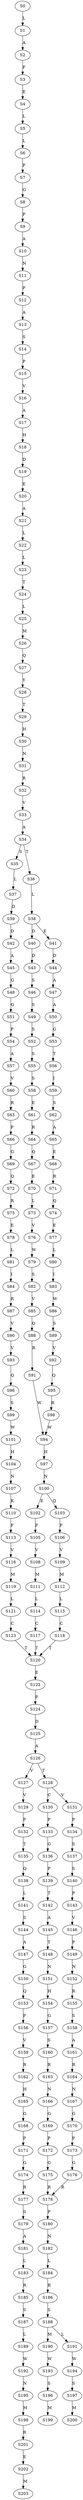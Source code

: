 strict digraph  {
	S0 -> S1 [ label = L ];
	S1 -> S2 [ label = A ];
	S2 -> S3 [ label = F ];
	S3 -> S4 [ label = E ];
	S4 -> S5 [ label = L ];
	S5 -> S6 [ label = L ];
	S6 -> S7 [ label = P ];
	S7 -> S8 [ label = G ];
	S8 -> S9 [ label = P ];
	S9 -> S10 [ label = A ];
	S10 -> S11 [ label = N ];
	S11 -> S12 [ label = P ];
	S12 -> S13 [ label = A ];
	S13 -> S14 [ label = S ];
	S14 -> S15 [ label = P ];
	S15 -> S16 [ label = V ];
	S16 -> S17 [ label = A ];
	S17 -> S18 [ label = H ];
	S18 -> S19 [ label = D ];
	S19 -> S20 [ label = E ];
	S20 -> S21 [ label = A ];
	S21 -> S22 [ label = L ];
	S22 -> S23 [ label = L ];
	S23 -> S24 [ label = T ];
	S24 -> S25 [ label = L ];
	S25 -> S26 [ label = M ];
	S26 -> S27 [ label = Q ];
	S27 -> S28 [ label = Y ];
	S28 -> S29 [ label = T ];
	S29 -> S30 [ label = H ];
	S30 -> S31 [ label = N ];
	S31 -> S32 [ label = R ];
	S32 -> S33 [ label = V ];
	S33 -> S34 [ label = A ];
	S34 -> S35 [ label = S ];
	S34 -> S36 [ label = T ];
	S35 -> S37 [ label = L ];
	S36 -> S38 [ label = L ];
	S37 -> S39 [ label = D ];
	S38 -> S40 [ label = D ];
	S38 -> S41 [ label = E ];
	S39 -> S42 [ label = D ];
	S40 -> S43 [ label = D ];
	S41 -> S44 [ label = D ];
	S42 -> S45 [ label = A ];
	S43 -> S46 [ label = S ];
	S44 -> S47 [ label = A ];
	S45 -> S48 [ label = G ];
	S46 -> S49 [ label = S ];
	S47 -> S50 [ label = A ];
	S48 -> S51 [ label = G ];
	S49 -> S52 [ label = S ];
	S50 -> S53 [ label = G ];
	S51 -> S54 [ label = P ];
	S52 -> S55 [ label = S ];
	S53 -> S56 [ label = T ];
	S54 -> S57 [ label = A ];
	S55 -> S58 [ label = S ];
	S56 -> S59 [ label = I ];
	S57 -> S60 [ label = V ];
	S58 -> S61 [ label = E ];
	S59 -> S62 [ label = S ];
	S60 -> S63 [ label = R ];
	S61 -> S64 [ label = R ];
	S62 -> S65 [ label = A ];
	S63 -> S66 [ label = P ];
	S64 -> S67 [ label = Q ];
	S65 -> S68 [ label = E ];
	S66 -> S69 [ label = G ];
	S67 -> S70 [ label = E ];
	S68 -> S71 [ label = R ];
	S69 -> S72 [ label = Q ];
	S70 -> S73 [ label = L ];
	S71 -> S74 [ label = Q ];
	S72 -> S75 [ label = R ];
	S73 -> S76 [ label = V ];
	S74 -> S77 [ label = E ];
	S75 -> S78 [ label = E ];
	S76 -> S79 [ label = W ];
	S77 -> S80 [ label = L ];
	S78 -> S81 [ label = L ];
	S79 -> S82 [ label = S ];
	S80 -> S83 [ label = I ];
	S81 -> S84 [ label = I ];
	S82 -> S85 [ label = V ];
	S83 -> S86 [ label = W ];
	S84 -> S87 [ label = R ];
	S85 -> S88 [ label = Q ];
	S86 -> S89 [ label = S ];
	S87 -> S90 [ label = V ];
	S88 -> S91 [ label = R ];
	S89 -> S92 [ label = V ];
	S90 -> S93 [ label = V ];
	S91 -> S94 [ label = W ];
	S92 -> S95 [ label = Q ];
	S93 -> S96 [ label = Q ];
	S94 -> S97 [ label = H ];
	S95 -> S98 [ label = R ];
	S96 -> S99 [ label = S ];
	S97 -> S100 [ label = N ];
	S98 -> S94 [ label = W ];
	S99 -> S101 [ label = W ];
	S100 -> S102 [ label = E ];
	S100 -> S103 [ label = Q ];
	S101 -> S104 [ label = H ];
	S102 -> S105 [ label = F ];
	S103 -> S106 [ label = F ];
	S104 -> S107 [ label = N ];
	S105 -> S108 [ label = V ];
	S106 -> S109 [ label = V ];
	S107 -> S110 [ label = K ];
	S108 -> S111 [ label = M ];
	S109 -> S112 [ label = M ];
	S110 -> S113 [ label = F ];
	S111 -> S114 [ label = L ];
	S112 -> S115 [ label = L ];
	S113 -> S116 [ label = V ];
	S114 -> S117 [ label = C ];
	S115 -> S118 [ label = C ];
	S116 -> S119 [ label = M ];
	S117 -> S120 [ label = T ];
	S118 -> S120 [ label = T ];
	S119 -> S121 [ label = L ];
	S120 -> S122 [ label = E ];
	S121 -> S123 [ label = C ];
	S122 -> S124 [ label = P ];
	S123 -> S120 [ label = T ];
	S124 -> S125 [ label = D ];
	S125 -> S126 [ label = A ];
	S126 -> S127 [ label = V ];
	S126 -> S128 [ label = T ];
	S127 -> S129 [ label = V ];
	S128 -> S130 [ label = C ];
	S128 -> S131 [ label = V ];
	S129 -> S132 [ label = P ];
	S130 -> S133 [ label = P ];
	S131 -> S134 [ label = P ];
	S132 -> S135 [ label = T ];
	S133 -> S136 [ label = G ];
	S134 -> S137 [ label = S ];
	S135 -> S138 [ label = Q ];
	S136 -> S139 [ label = P ];
	S137 -> S140 [ label = S ];
	S138 -> S141 [ label = L ];
	S139 -> S142 [ label = T ];
	S140 -> S143 [ label = P ];
	S141 -> S144 [ label = S ];
	S142 -> S145 [ label = A ];
	S143 -> S146 [ label = V ];
	S144 -> S147 [ label = A ];
	S145 -> S148 [ label = T ];
	S146 -> S149 [ label = P ];
	S147 -> S150 [ label = G ];
	S148 -> S151 [ label = N ];
	S149 -> S152 [ label = N ];
	S150 -> S153 [ label = Q ];
	S151 -> S154 [ label = H ];
	S152 -> S155 [ label = R ];
	S153 -> S156 [ label = P ];
	S154 -> S157 [ label = G ];
	S155 -> S158 [ label = S ];
	S156 -> S159 [ label = V ];
	S157 -> S160 [ label = S ];
	S158 -> S161 [ label = A ];
	S159 -> S162 [ label = R ];
	S160 -> S163 [ label = R ];
	S161 -> S164 [ label = R ];
	S162 -> S165 [ label = H ];
	S163 -> S166 [ label = N ];
	S164 -> S167 [ label = N ];
	S165 -> S168 [ label = G ];
	S166 -> S169 [ label = G ];
	S167 -> S170 [ label = G ];
	S168 -> S171 [ label = P ];
	S169 -> S172 [ label = P ];
	S170 -> S173 [ label = P ];
	S171 -> S174 [ label = G ];
	S172 -> S175 [ label = G ];
	S173 -> S176 [ label = G ];
	S174 -> S177 [ label = R ];
	S175 -> S178 [ label = R ];
	S176 -> S178 [ label = R ];
	S177 -> S179 [ label = S ];
	S178 -> S180 [ label = P ];
	S179 -> S181 [ label = A ];
	S180 -> S182 [ label = N ];
	S181 -> S183 [ label = L ];
	S182 -> S184 [ label = L ];
	S183 -> S185 [ label = R ];
	S184 -> S186 [ label = R ];
	S185 -> S187 [ label = S ];
	S186 -> S188 [ label = S ];
	S187 -> S189 [ label = L ];
	S188 -> S190 [ label = M ];
	S188 -> S191 [ label = L ];
	S189 -> S192 [ label = W ];
	S190 -> S193 [ label = W ];
	S191 -> S194 [ label = W ];
	S192 -> S195 [ label = N ];
	S193 -> S196 [ label = S ];
	S194 -> S197 [ label = S ];
	S195 -> S198 [ label = M ];
	S196 -> S199 [ label = M ];
	S197 -> S200 [ label = M ];
	S198 -> S201 [ label = R ];
	S201 -> S202 [ label = E ];
	S202 -> S203 [ label = M ];
}
